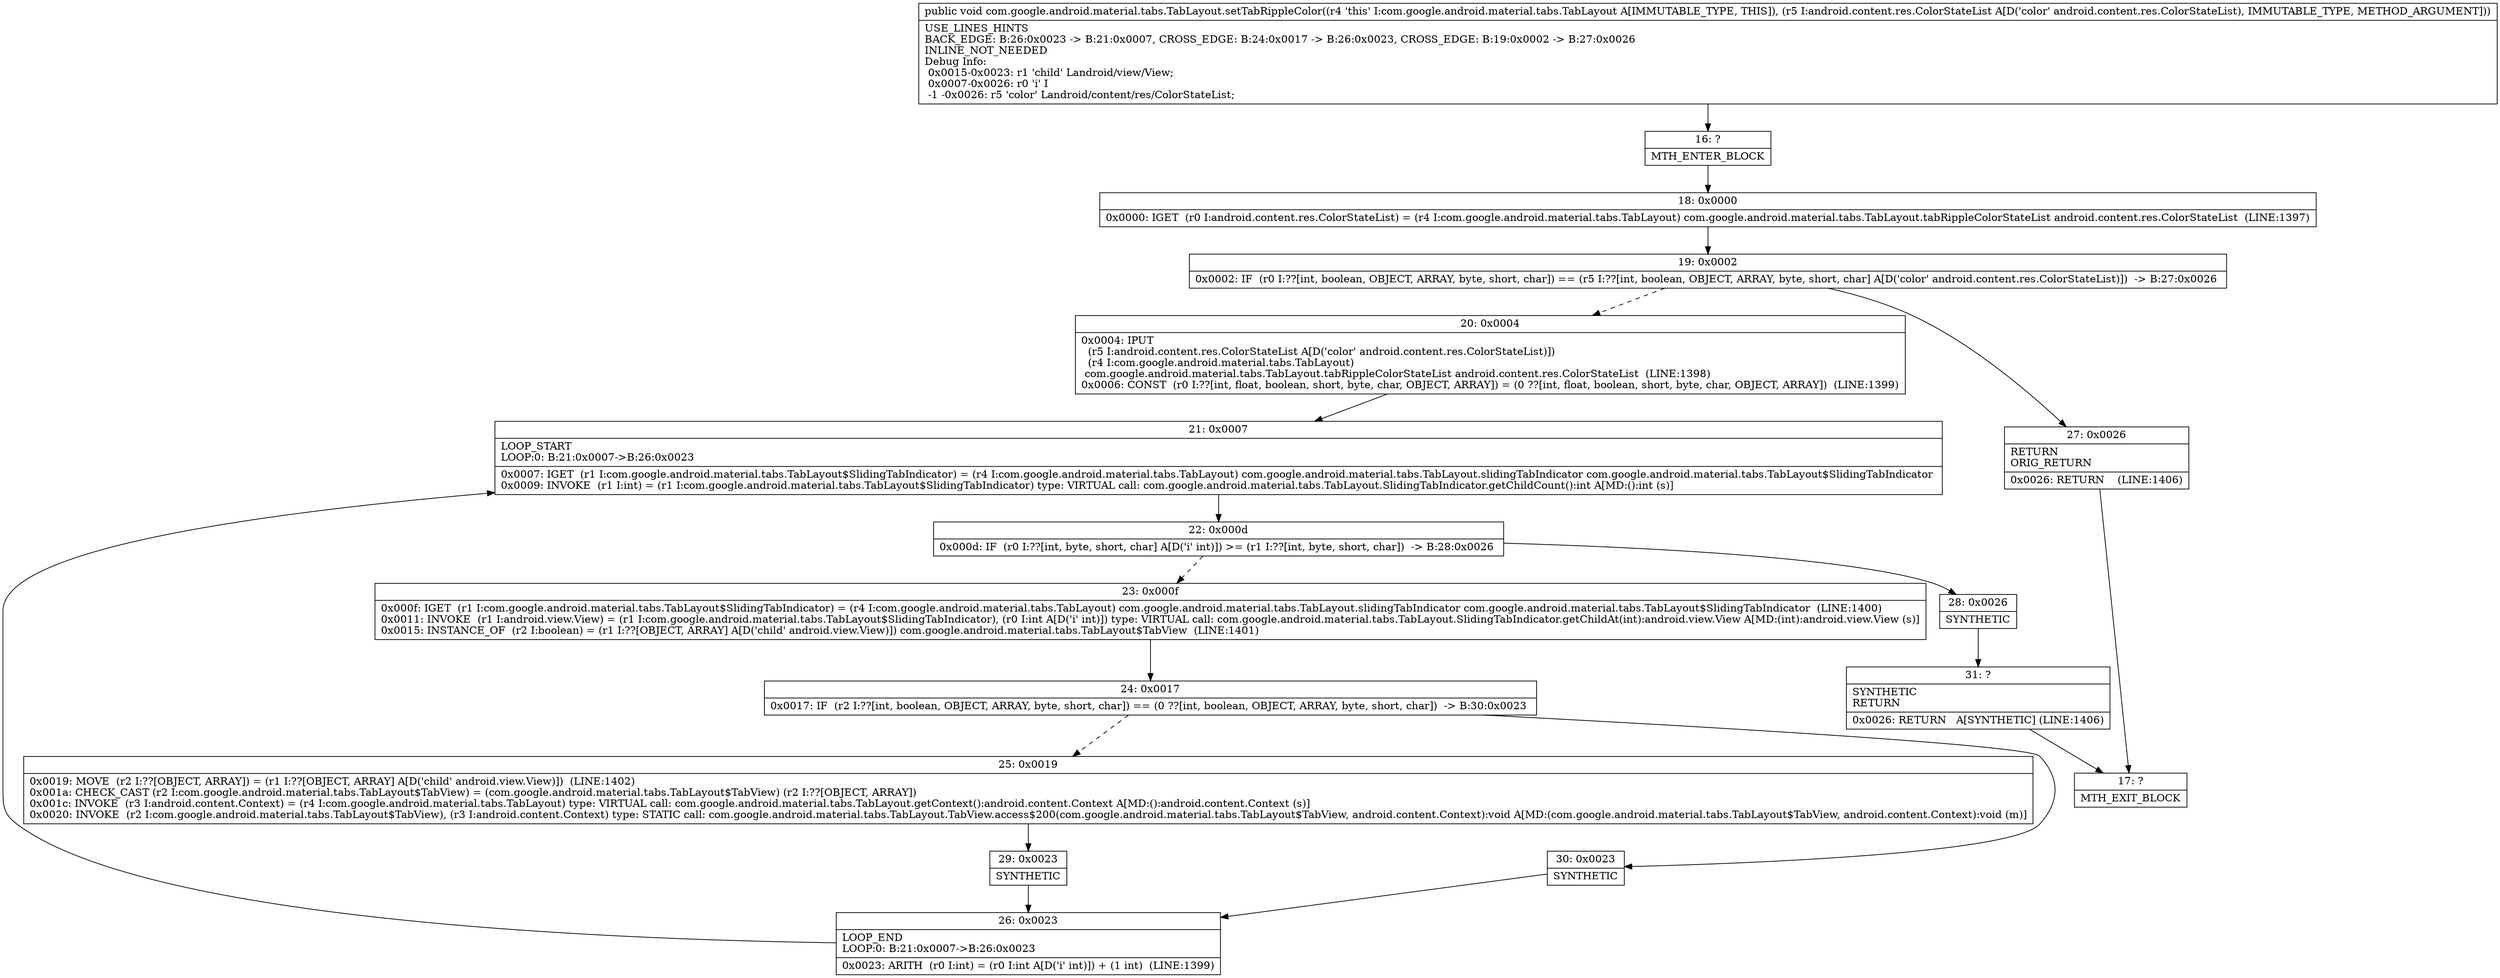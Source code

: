 digraph "CFG forcom.google.android.material.tabs.TabLayout.setTabRippleColor(Landroid\/content\/res\/ColorStateList;)V" {
Node_16 [shape=record,label="{16\:\ ?|MTH_ENTER_BLOCK\l}"];
Node_18 [shape=record,label="{18\:\ 0x0000|0x0000: IGET  (r0 I:android.content.res.ColorStateList) = (r4 I:com.google.android.material.tabs.TabLayout) com.google.android.material.tabs.TabLayout.tabRippleColorStateList android.content.res.ColorStateList  (LINE:1397)\l}"];
Node_19 [shape=record,label="{19\:\ 0x0002|0x0002: IF  (r0 I:??[int, boolean, OBJECT, ARRAY, byte, short, char]) == (r5 I:??[int, boolean, OBJECT, ARRAY, byte, short, char] A[D('color' android.content.res.ColorStateList)])  \-\> B:27:0x0026 \l}"];
Node_20 [shape=record,label="{20\:\ 0x0004|0x0004: IPUT  \l  (r5 I:android.content.res.ColorStateList A[D('color' android.content.res.ColorStateList)])\l  (r4 I:com.google.android.material.tabs.TabLayout)\l com.google.android.material.tabs.TabLayout.tabRippleColorStateList android.content.res.ColorStateList  (LINE:1398)\l0x0006: CONST  (r0 I:??[int, float, boolean, short, byte, char, OBJECT, ARRAY]) = (0 ??[int, float, boolean, short, byte, char, OBJECT, ARRAY])  (LINE:1399)\l}"];
Node_21 [shape=record,label="{21\:\ 0x0007|LOOP_START\lLOOP:0: B:21:0x0007\-\>B:26:0x0023\l|0x0007: IGET  (r1 I:com.google.android.material.tabs.TabLayout$SlidingTabIndicator) = (r4 I:com.google.android.material.tabs.TabLayout) com.google.android.material.tabs.TabLayout.slidingTabIndicator com.google.android.material.tabs.TabLayout$SlidingTabIndicator \l0x0009: INVOKE  (r1 I:int) = (r1 I:com.google.android.material.tabs.TabLayout$SlidingTabIndicator) type: VIRTUAL call: com.google.android.material.tabs.TabLayout.SlidingTabIndicator.getChildCount():int A[MD:():int (s)]\l}"];
Node_22 [shape=record,label="{22\:\ 0x000d|0x000d: IF  (r0 I:??[int, byte, short, char] A[D('i' int)]) \>= (r1 I:??[int, byte, short, char])  \-\> B:28:0x0026 \l}"];
Node_23 [shape=record,label="{23\:\ 0x000f|0x000f: IGET  (r1 I:com.google.android.material.tabs.TabLayout$SlidingTabIndicator) = (r4 I:com.google.android.material.tabs.TabLayout) com.google.android.material.tabs.TabLayout.slidingTabIndicator com.google.android.material.tabs.TabLayout$SlidingTabIndicator  (LINE:1400)\l0x0011: INVOKE  (r1 I:android.view.View) = (r1 I:com.google.android.material.tabs.TabLayout$SlidingTabIndicator), (r0 I:int A[D('i' int)]) type: VIRTUAL call: com.google.android.material.tabs.TabLayout.SlidingTabIndicator.getChildAt(int):android.view.View A[MD:(int):android.view.View (s)]\l0x0015: INSTANCE_OF  (r2 I:boolean) = (r1 I:??[OBJECT, ARRAY] A[D('child' android.view.View)]) com.google.android.material.tabs.TabLayout$TabView  (LINE:1401)\l}"];
Node_24 [shape=record,label="{24\:\ 0x0017|0x0017: IF  (r2 I:??[int, boolean, OBJECT, ARRAY, byte, short, char]) == (0 ??[int, boolean, OBJECT, ARRAY, byte, short, char])  \-\> B:30:0x0023 \l}"];
Node_25 [shape=record,label="{25\:\ 0x0019|0x0019: MOVE  (r2 I:??[OBJECT, ARRAY]) = (r1 I:??[OBJECT, ARRAY] A[D('child' android.view.View)])  (LINE:1402)\l0x001a: CHECK_CAST (r2 I:com.google.android.material.tabs.TabLayout$TabView) = (com.google.android.material.tabs.TabLayout$TabView) (r2 I:??[OBJECT, ARRAY]) \l0x001c: INVOKE  (r3 I:android.content.Context) = (r4 I:com.google.android.material.tabs.TabLayout) type: VIRTUAL call: com.google.android.material.tabs.TabLayout.getContext():android.content.Context A[MD:():android.content.Context (s)]\l0x0020: INVOKE  (r2 I:com.google.android.material.tabs.TabLayout$TabView), (r3 I:android.content.Context) type: STATIC call: com.google.android.material.tabs.TabLayout.TabView.access$200(com.google.android.material.tabs.TabLayout$TabView, android.content.Context):void A[MD:(com.google.android.material.tabs.TabLayout$TabView, android.content.Context):void (m)]\l}"];
Node_29 [shape=record,label="{29\:\ 0x0023|SYNTHETIC\l}"];
Node_26 [shape=record,label="{26\:\ 0x0023|LOOP_END\lLOOP:0: B:21:0x0007\-\>B:26:0x0023\l|0x0023: ARITH  (r0 I:int) = (r0 I:int A[D('i' int)]) + (1 int)  (LINE:1399)\l}"];
Node_30 [shape=record,label="{30\:\ 0x0023|SYNTHETIC\l}"];
Node_28 [shape=record,label="{28\:\ 0x0026|SYNTHETIC\l}"];
Node_31 [shape=record,label="{31\:\ ?|SYNTHETIC\lRETURN\l|0x0026: RETURN   A[SYNTHETIC] (LINE:1406)\l}"];
Node_17 [shape=record,label="{17\:\ ?|MTH_EXIT_BLOCK\l}"];
Node_27 [shape=record,label="{27\:\ 0x0026|RETURN\lORIG_RETURN\l|0x0026: RETURN    (LINE:1406)\l}"];
MethodNode[shape=record,label="{public void com.google.android.material.tabs.TabLayout.setTabRippleColor((r4 'this' I:com.google.android.material.tabs.TabLayout A[IMMUTABLE_TYPE, THIS]), (r5 I:android.content.res.ColorStateList A[D('color' android.content.res.ColorStateList), IMMUTABLE_TYPE, METHOD_ARGUMENT]))  | USE_LINES_HINTS\lBACK_EDGE: B:26:0x0023 \-\> B:21:0x0007, CROSS_EDGE: B:24:0x0017 \-\> B:26:0x0023, CROSS_EDGE: B:19:0x0002 \-\> B:27:0x0026\lINLINE_NOT_NEEDED\lDebug Info:\l  0x0015\-0x0023: r1 'child' Landroid\/view\/View;\l  0x0007\-0x0026: r0 'i' I\l  \-1 \-0x0026: r5 'color' Landroid\/content\/res\/ColorStateList;\l}"];
MethodNode -> Node_16;Node_16 -> Node_18;
Node_18 -> Node_19;
Node_19 -> Node_20[style=dashed];
Node_19 -> Node_27;
Node_20 -> Node_21;
Node_21 -> Node_22;
Node_22 -> Node_23[style=dashed];
Node_22 -> Node_28;
Node_23 -> Node_24;
Node_24 -> Node_25[style=dashed];
Node_24 -> Node_30;
Node_25 -> Node_29;
Node_29 -> Node_26;
Node_26 -> Node_21;
Node_30 -> Node_26;
Node_28 -> Node_31;
Node_31 -> Node_17;
Node_27 -> Node_17;
}

